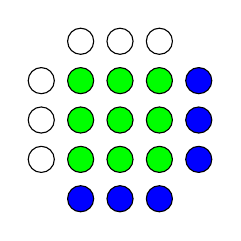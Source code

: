 \node[circle,draw=black,fill=white] at (0.5,2.0) {};
\node[circle,draw=black,fill=white] at (1.0,2.0) {};
\node[circle,draw=black,fill=white] at (1.5,2.0) {};

\node[circle,draw=black,fill=white] at (0.0,0.5) {};
\node[circle,draw=black,fill=white] at (0.0,1.0) {};
\node[circle,draw=black,fill=white] at (0.0,1.5) {};

\node[circle,draw=black,fill=green] at (0.5,0.5) {};
\node[circle,draw=black,fill=green] at (0.5,1.0) {};
\node[circle,draw=black,fill=green] at (0.5,1.5) {};
\node[circle,draw=black,fill=green] at (1.0,0.5) {};
\node[circle,draw=black,fill=green] at (1.0,1.0) {};
\node[circle,draw=black,fill=green] at (1.0,1.5) {};
\node[circle,draw=black,fill=green] at (1.5,0.5) {};
\node[circle,draw=black,fill=green] at (1.5,1.0) {};
\node[circle,draw=black,fill=green] at (1.5,1.5) {};

\node[circle,draw=black,fill=blue] at (0.5,0.0) {};
\node[circle,draw=black,fill=blue] at (1.0,0.0) {};
\node[circle,draw=black,fill=blue] at (1.5,0.0) {};

\node[circle,draw=black,fill=blue] at (2.0,0.5) {};
\node[circle,draw=black,fill=blue] at (2.0,1.0) {};
\node[circle,draw=black,fill=blue] at (2.0,1.5) {};
